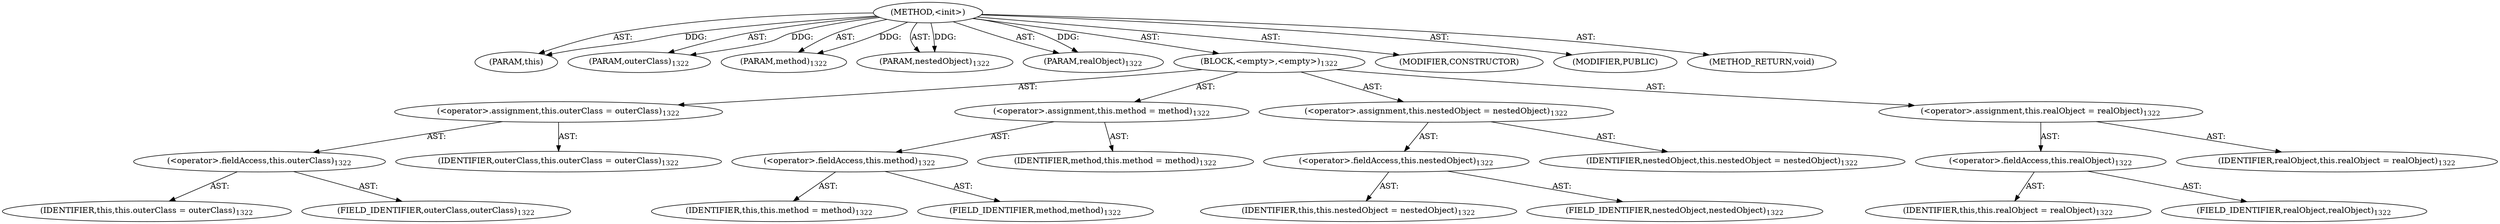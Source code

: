 digraph "&lt;init&gt;" {  
"111669149766" [label = <(METHOD,&lt;init&gt;)> ]
"115964117029" [label = <(PARAM,this)> ]
"115964117030" [label = <(PARAM,outerClass)<SUB>1322</SUB>> ]
"115964117031" [label = <(PARAM,method)<SUB>1322</SUB>> ]
"115964117032" [label = <(PARAM,nestedObject)<SUB>1322</SUB>> ]
"115964117033" [label = <(PARAM,realObject)<SUB>1322</SUB>> ]
"25769804012" [label = <(BLOCK,&lt;empty&gt;,&lt;empty&gt;)<SUB>1322</SUB>> ]
"30064771961" [label = <(&lt;operator&gt;.assignment,this.outerClass = outerClass)<SUB>1322</SUB>> ]
"30064771962" [label = <(&lt;operator&gt;.fieldAccess,this.outerClass)<SUB>1322</SUB>> ]
"68719476788" [label = <(IDENTIFIER,this,this.outerClass = outerClass)<SUB>1322</SUB>> ]
"55834575033" [label = <(FIELD_IDENTIFIER,outerClass,outerClass)<SUB>1322</SUB>> ]
"68719476789" [label = <(IDENTIFIER,outerClass,this.outerClass = outerClass)<SUB>1322</SUB>> ]
"30064771963" [label = <(&lt;operator&gt;.assignment,this.method = method)<SUB>1322</SUB>> ]
"30064771964" [label = <(&lt;operator&gt;.fieldAccess,this.method)<SUB>1322</SUB>> ]
"68719476790" [label = <(IDENTIFIER,this,this.method = method)<SUB>1322</SUB>> ]
"55834575034" [label = <(FIELD_IDENTIFIER,method,method)<SUB>1322</SUB>> ]
"68719476791" [label = <(IDENTIFIER,method,this.method = method)<SUB>1322</SUB>> ]
"30064771965" [label = <(&lt;operator&gt;.assignment,this.nestedObject = nestedObject)<SUB>1322</SUB>> ]
"30064771966" [label = <(&lt;operator&gt;.fieldAccess,this.nestedObject)<SUB>1322</SUB>> ]
"68719476792" [label = <(IDENTIFIER,this,this.nestedObject = nestedObject)<SUB>1322</SUB>> ]
"55834575035" [label = <(FIELD_IDENTIFIER,nestedObject,nestedObject)<SUB>1322</SUB>> ]
"68719476793" [label = <(IDENTIFIER,nestedObject,this.nestedObject = nestedObject)<SUB>1322</SUB>> ]
"30064771967" [label = <(&lt;operator&gt;.assignment,this.realObject = realObject)<SUB>1322</SUB>> ]
"30064771968" [label = <(&lt;operator&gt;.fieldAccess,this.realObject)<SUB>1322</SUB>> ]
"68719476794" [label = <(IDENTIFIER,this,this.realObject = realObject)<SUB>1322</SUB>> ]
"55834575036" [label = <(FIELD_IDENTIFIER,realObject,realObject)<SUB>1322</SUB>> ]
"68719476795" [label = <(IDENTIFIER,realObject,this.realObject = realObject)<SUB>1322</SUB>> ]
"133143986342" [label = <(MODIFIER,CONSTRUCTOR)> ]
"133143986343" [label = <(MODIFIER,PUBLIC)> ]
"128849018950" [label = <(METHOD_RETURN,void)> ]
  "111669149766" -> "115964117029"  [ label = "AST: "] 
  "111669149766" -> "115964117030"  [ label = "AST: "] 
  "111669149766" -> "115964117031"  [ label = "AST: "] 
  "111669149766" -> "115964117032"  [ label = "AST: "] 
  "111669149766" -> "115964117033"  [ label = "AST: "] 
  "111669149766" -> "25769804012"  [ label = "AST: "] 
  "111669149766" -> "133143986342"  [ label = "AST: "] 
  "111669149766" -> "133143986343"  [ label = "AST: "] 
  "111669149766" -> "128849018950"  [ label = "AST: "] 
  "25769804012" -> "30064771961"  [ label = "AST: "] 
  "25769804012" -> "30064771963"  [ label = "AST: "] 
  "25769804012" -> "30064771965"  [ label = "AST: "] 
  "25769804012" -> "30064771967"  [ label = "AST: "] 
  "30064771961" -> "30064771962"  [ label = "AST: "] 
  "30064771961" -> "68719476789"  [ label = "AST: "] 
  "30064771962" -> "68719476788"  [ label = "AST: "] 
  "30064771962" -> "55834575033"  [ label = "AST: "] 
  "30064771963" -> "30064771964"  [ label = "AST: "] 
  "30064771963" -> "68719476791"  [ label = "AST: "] 
  "30064771964" -> "68719476790"  [ label = "AST: "] 
  "30064771964" -> "55834575034"  [ label = "AST: "] 
  "30064771965" -> "30064771966"  [ label = "AST: "] 
  "30064771965" -> "68719476793"  [ label = "AST: "] 
  "30064771966" -> "68719476792"  [ label = "AST: "] 
  "30064771966" -> "55834575035"  [ label = "AST: "] 
  "30064771967" -> "30064771968"  [ label = "AST: "] 
  "30064771967" -> "68719476795"  [ label = "AST: "] 
  "30064771968" -> "68719476794"  [ label = "AST: "] 
  "30064771968" -> "55834575036"  [ label = "AST: "] 
  "111669149766" -> "115964117029"  [ label = "DDG: "] 
  "111669149766" -> "115964117030"  [ label = "DDG: "] 
  "111669149766" -> "115964117031"  [ label = "DDG: "] 
  "111669149766" -> "115964117032"  [ label = "DDG: "] 
  "111669149766" -> "115964117033"  [ label = "DDG: "] 
}
